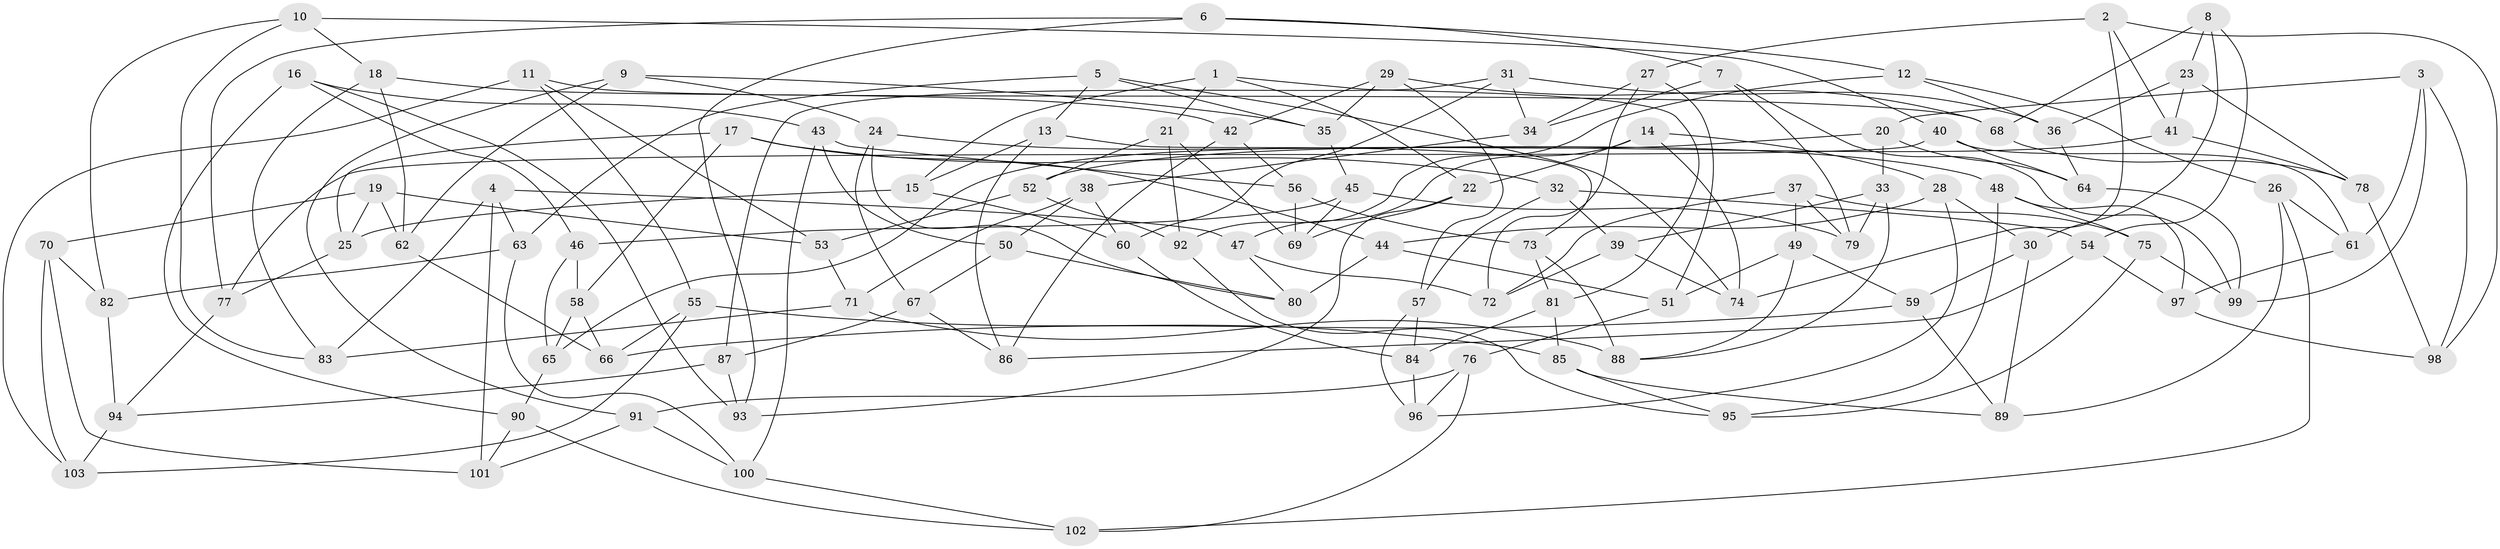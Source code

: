// coarse degree distribution, {4: 0.34146341463414637, 10: 0.04878048780487805, 5: 0.2926829268292683, 3: 0.12195121951219512, 8: 0.04878048780487805, 7: 0.04878048780487805, 2: 0.04878048780487805, 9: 0.024390243902439025, 14: 0.024390243902439025}
// Generated by graph-tools (version 1.1) at 2025/02/03/04/25 22:02:11]
// undirected, 103 vertices, 206 edges
graph export_dot {
graph [start="1"]
  node [color=gray90,style=filled];
  1;
  2;
  3;
  4;
  5;
  6;
  7;
  8;
  9;
  10;
  11;
  12;
  13;
  14;
  15;
  16;
  17;
  18;
  19;
  20;
  21;
  22;
  23;
  24;
  25;
  26;
  27;
  28;
  29;
  30;
  31;
  32;
  33;
  34;
  35;
  36;
  37;
  38;
  39;
  40;
  41;
  42;
  43;
  44;
  45;
  46;
  47;
  48;
  49;
  50;
  51;
  52;
  53;
  54;
  55;
  56;
  57;
  58;
  59;
  60;
  61;
  62;
  63;
  64;
  65;
  66;
  67;
  68;
  69;
  70;
  71;
  72;
  73;
  74;
  75;
  76;
  77;
  78;
  79;
  80;
  81;
  82;
  83;
  84;
  85;
  86;
  87;
  88;
  89;
  90;
  91;
  92;
  93;
  94;
  95;
  96;
  97;
  98;
  99;
  100;
  101;
  102;
  103;
  1 -- 21;
  1 -- 81;
  1 -- 22;
  1 -- 15;
  2 -- 74;
  2 -- 41;
  2 -- 98;
  2 -- 27;
  3 -- 61;
  3 -- 99;
  3 -- 98;
  3 -- 20;
  4 -- 101;
  4 -- 47;
  4 -- 83;
  4 -- 63;
  5 -- 63;
  5 -- 35;
  5 -- 13;
  5 -- 74;
  6 -- 77;
  6 -- 93;
  6 -- 7;
  6 -- 12;
  7 -- 79;
  7 -- 34;
  7 -- 99;
  8 -- 54;
  8 -- 68;
  8 -- 30;
  8 -- 23;
  9 -- 24;
  9 -- 91;
  9 -- 35;
  9 -- 62;
  10 -- 18;
  10 -- 82;
  10 -- 83;
  10 -- 40;
  11 -- 103;
  11 -- 53;
  11 -- 68;
  11 -- 55;
  12 -- 36;
  12 -- 26;
  12 -- 92;
  13 -- 15;
  13 -- 73;
  13 -- 86;
  14 -- 22;
  14 -- 74;
  14 -- 47;
  14 -- 28;
  15 -- 25;
  15 -- 60;
  16 -- 43;
  16 -- 46;
  16 -- 93;
  16 -- 90;
  17 -- 44;
  17 -- 58;
  17 -- 32;
  17 -- 25;
  18 -- 62;
  18 -- 42;
  18 -- 83;
  19 -- 70;
  19 -- 53;
  19 -- 25;
  19 -- 62;
  20 -- 33;
  20 -- 64;
  20 -- 65;
  21 -- 52;
  21 -- 92;
  21 -- 69;
  22 -- 69;
  22 -- 93;
  23 -- 41;
  23 -- 78;
  23 -- 36;
  24 -- 80;
  24 -- 67;
  24 -- 48;
  25 -- 77;
  26 -- 61;
  26 -- 102;
  26 -- 89;
  27 -- 51;
  27 -- 34;
  27 -- 72;
  28 -- 30;
  28 -- 44;
  28 -- 96;
  29 -- 57;
  29 -- 42;
  29 -- 35;
  29 -- 68;
  30 -- 59;
  30 -- 89;
  31 -- 36;
  31 -- 34;
  31 -- 87;
  31 -- 60;
  32 -- 57;
  32 -- 39;
  32 -- 54;
  33 -- 79;
  33 -- 39;
  33 -- 88;
  34 -- 38;
  35 -- 45;
  36 -- 64;
  37 -- 72;
  37 -- 79;
  37 -- 49;
  37 -- 75;
  38 -- 60;
  38 -- 71;
  38 -- 50;
  39 -- 72;
  39 -- 74;
  40 -- 77;
  40 -- 64;
  40 -- 61;
  41 -- 78;
  41 -- 52;
  42 -- 56;
  42 -- 86;
  43 -- 50;
  43 -- 56;
  43 -- 100;
  44 -- 51;
  44 -- 80;
  45 -- 69;
  45 -- 46;
  45 -- 79;
  46 -- 65;
  46 -- 58;
  47 -- 72;
  47 -- 80;
  48 -- 75;
  48 -- 95;
  48 -- 97;
  49 -- 51;
  49 -- 59;
  49 -- 88;
  50 -- 80;
  50 -- 67;
  51 -- 76;
  52 -- 92;
  52 -- 53;
  53 -- 71;
  54 -- 97;
  54 -- 86;
  55 -- 85;
  55 -- 66;
  55 -- 103;
  56 -- 73;
  56 -- 69;
  57 -- 96;
  57 -- 84;
  58 -- 66;
  58 -- 65;
  59 -- 89;
  59 -- 66;
  60 -- 84;
  61 -- 97;
  62 -- 66;
  63 -- 82;
  63 -- 100;
  64 -- 99;
  65 -- 90;
  67 -- 86;
  67 -- 87;
  68 -- 78;
  70 -- 101;
  70 -- 82;
  70 -- 103;
  71 -- 83;
  71 -- 88;
  73 -- 81;
  73 -- 88;
  75 -- 99;
  75 -- 95;
  76 -- 91;
  76 -- 102;
  76 -- 96;
  77 -- 94;
  78 -- 98;
  81 -- 85;
  81 -- 84;
  82 -- 94;
  84 -- 96;
  85 -- 89;
  85 -- 95;
  87 -- 93;
  87 -- 94;
  90 -- 101;
  90 -- 102;
  91 -- 100;
  91 -- 101;
  92 -- 95;
  94 -- 103;
  97 -- 98;
  100 -- 102;
}
